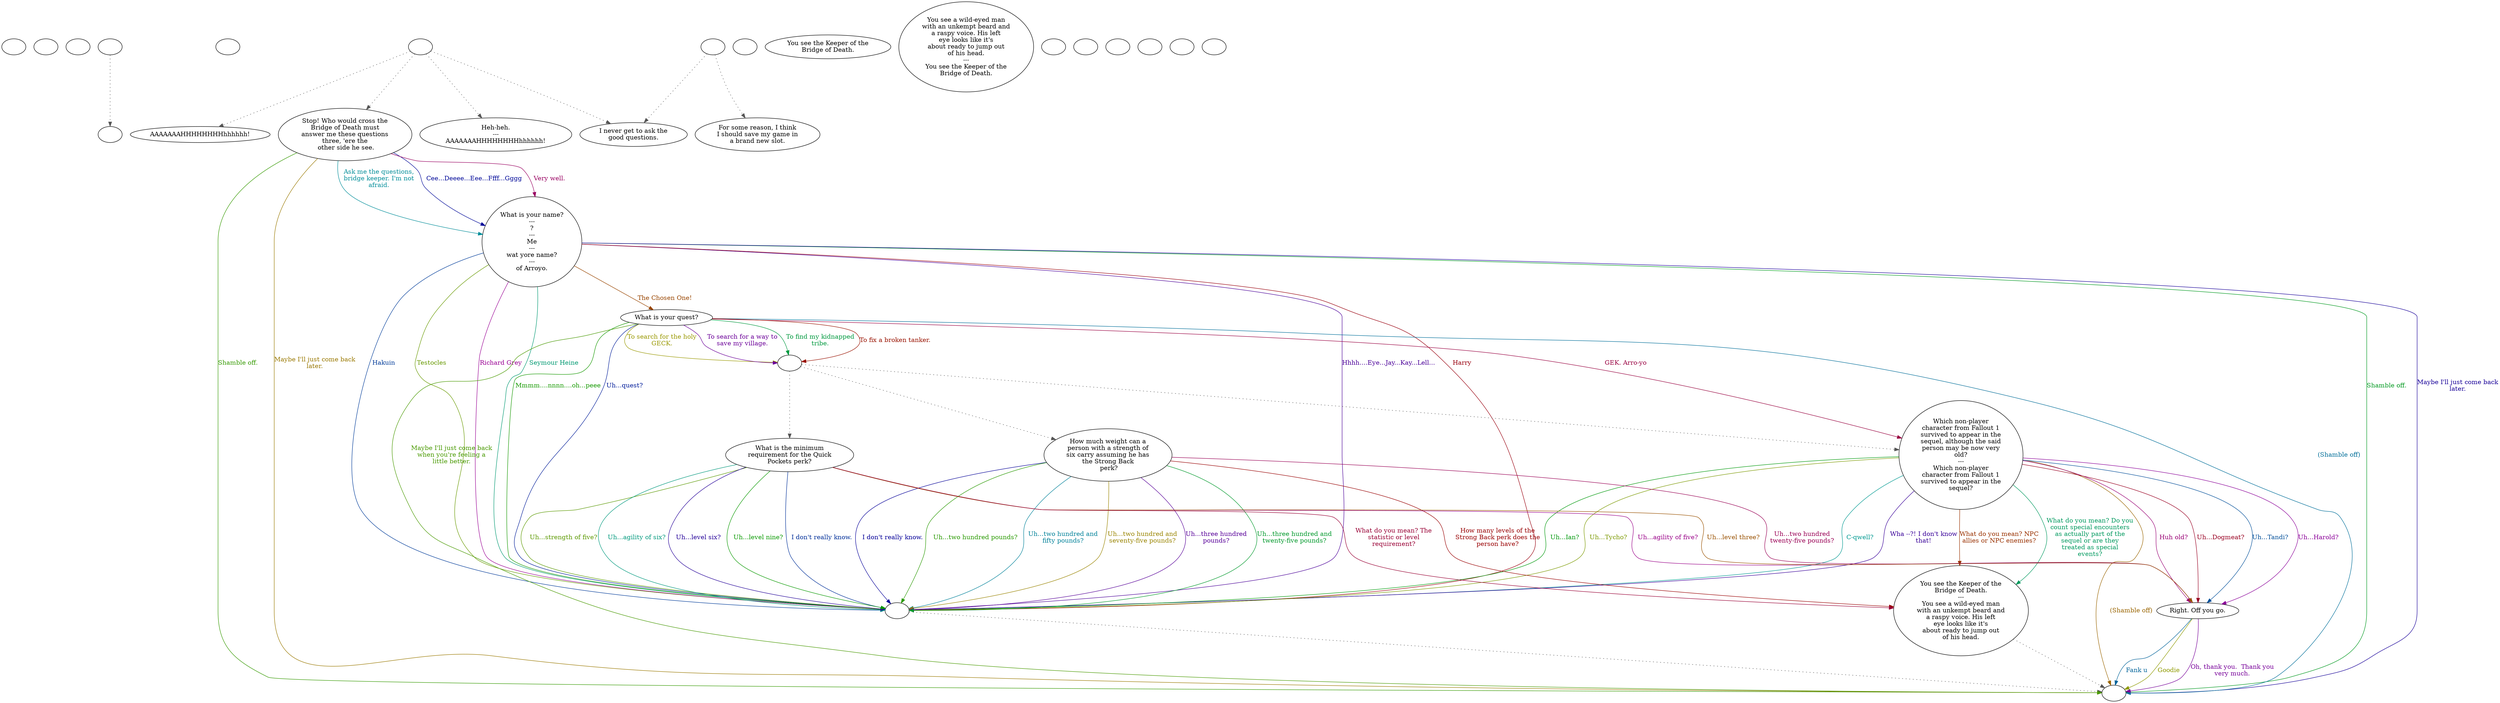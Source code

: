 digraph ecbridge {
  "checkPartyMembersNearDoor" [style=filled       fillcolor="#FFFFFF"       color="#000000"]
  "checkPartyMembersNearDoor" [label=""]
  "start" [style=filled       fillcolor="#FFFFFF"       color="#000000"]
  "start" [label=""]
  "critter_p_proc" [style=filled       fillcolor="#FFFFFF"       color="#000000"]
  "critter_p_proc" [label=""]
  "combat_p_proc" [style=filled       fillcolor="#FFFFFF"       color="#000000"]
  "combat_p_proc" -> "Do_cow" [style=dotted color="#555555"]
  "combat_p_proc" [label=""]
  "pickup_p_proc" [style=filled       fillcolor="#FFFFFF"       color="#000000"]
  "pickup_p_proc" [label=""]
  "talk_p_proc" [style=filled       fillcolor="#FFFFFF"       color="#000000"]
  "talk_p_proc" -> "Node001" [style=dotted color="#555555"]
  "talk_p_proc" -> "killPlayer" [style=dotted color="#555555"]
  "talk_p_proc" -> "killSelf" [style=dotted color="#555555"]
  "talk_p_proc" -> "selfLeave" [style=dotted color="#555555"]
  "talk_p_proc" [label=""]
  "destroy_p_proc" [style=filled       fillcolor="#FFFFFF"       color="#000000"]
  "destroy_p_proc" [label=""]
  "look_at_p_proc" [style=filled       fillcolor="#FFFFFF"       color="#000000"]
  "look_at_p_proc" [label="You see the Keeper of the\nBridge of Death."]
  "description_p_proc" [style=filled       fillcolor="#FFFFFF"       color="#000000"]
  "description_p_proc" [label="You see a wild-eyed man\nwith an unkempt beard and\na raspy voice. His left\neye looks like it's\nabout ready to jump out\nof his head.\n---\nYou see the Keeper of the\nBridge of Death."]
  "use_skill_on_p_proc" [style=filled       fillcolor="#FFFFFF"       color="#000000"]
  "use_skill_on_p_proc" [label=""]
  "damage_p_proc" [style=filled       fillcolor="#FFFFFF"       color="#000000"]
  "damage_p_proc" [label=""]
  "map_enter_p_proc" [style=filled       fillcolor="#FFFFFF"       color="#000000"]
  "map_enter_p_proc" [label=""]
  "timed_event_p_proc" [style=filled       fillcolor="#FFFFFF"       color="#000000"]
  "timed_event_p_proc" -> "Node011" [style=dotted color="#555555"]
  "timed_event_p_proc" -> "selfLeave" [style=dotted color="#555555"]
  "timed_event_p_proc" [label=""]
  "map_exit_p_proc" [style=filled       fillcolor="#FFFFFF"       color="#000000"]
  "map_exit_p_proc" [label=""]
  "Node998" [style=filled       fillcolor="#FFFFFF"       color="#000000"]
  "Node998" [label=""]
  "Node999" [style=filled       fillcolor="#FFFFFF"       color="#000000"]
  "Node999" [label=""]
  "Node001" [style=filled       fillcolor="#FFFFFF"       color="#000000"]
  "Node001" [label="Stop! Who would cross the\nBridge of Death must\nanswer me these questions\nthree, 'ere the\n other side he see."]
  "Node001" -> "Node002" [label="Cee...Deeee...Eee...Ffff...Gggg" color="#000899" fontcolor="#000899"]
  "Node001" -> "Node999" [label="Shamble off." color="#349900" fontcolor="#349900"]
  "Node001" -> "Node002" [label="Very well." color="#990061" fontcolor="#990061"]
  "Node001" -> "Node002" [label="Ask me the questions,\nbridge keeper. I'm not\nafraid." color="#008D99" fontcolor="#008D99"]
  "Node001" -> "Node999" [label="Maybe I'll just come back\nlater." color="#997800" fontcolor="#997800"]
  "Node002" [style=filled       fillcolor="#FFFFFF"       color="#000000"]
  "Node002" [label="What is your name?\n---\n?\n---\nMe\n---\nwat yore name?\n---\nof Arroyo."]
  "Node002" -> "Node009" [label="Hhhh....Eye...Jay...Kay...Lell..." color="#4B0099" fontcolor="#4B0099"]
  "Node002" -> "Node999" [label="Shamble off." color="#00991F" fontcolor="#00991F"]
  "Node002" -> "Node009" [label="Harry" color="#99000E" fontcolor="#99000E"]
  "Node002" -> "Node009" [label="Hakuin" color="#003B99" fontcolor="#003B99"]
  "Node002" -> "Node009" [label="Testocles" color="#679900" fontcolor="#679900"]
  "Node002" -> "Node009" [label="Richard Grey" color="#990094" fontcolor="#990094"]
  "Node002" -> "Node009" [label="Seymour Heine" color="#009971" fontcolor="#009971"]
  "Node002" -> "Node003" [label="The Chosen One!" color="#994500" fontcolor="#994500"]
  "Node002" -> "Node999" [label="Maybe I'll just come back\nlater." color="#180099" fontcolor="#180099"]
  "Node003" [style=filled       fillcolor="#FFFFFF"       color="#000000"]
  "Node003" [label="What is your quest?"]
  "Node003" -> "Node009" [label="Mmmm....nnnn....oh...peee" color="#159900" fontcolor="#159900"]
  "Node003" -> "Node004" [label="GEK. Arro-yo" color="#990041" fontcolor="#990041"]
  "Node003" -> "Node999" [label="(Shamble off)" color="#006E99" fontcolor="#006E99"]
  "Node003" -> "NodeRand" [label="To search for the holy\nGECK." color="#999800" fontcolor="#999800"]
  "Node003" -> "NodeRand" [label="To search for a way to\nsave my village." color="#6B0099" fontcolor="#6B0099"]
  "Node003" -> "NodeRand" [label="To find my kidnapped\ntribe." color="#00993E" fontcolor="#00993E"]
  "Node003" -> "NodeRand" [label="To fix a broken tanker." color="#991200" fontcolor="#991200"]
  "Node003" -> "Node009" [label="Uh...quest?" color="#001B99" fontcolor="#001B99"]
  "Node003" -> "Node999" [label="Maybe I'll just come back\nwhen you're feeling a\nlittle better." color="#489900" fontcolor="#489900"]
  "Node004" [style=filled       fillcolor="#FFFFFF"       color="#000000"]
  "Node004" [label="Which non-player\ncharacter from Fallout 1\nsurvived to appear in the\nsequel, although the said\nperson may be now very\nold?\n---\nWhich non-player\ncharacter from Fallout 1\nsurvived to appear in the\nsequel?"]
  "Node004" -> "Node007" [label="Huh old?" color="#990074" fontcolor="#990074"]
  "Node004" -> "Node009" [label="C-qwell?" color="#009991" fontcolor="#009991"]
  "Node004" -> "Node999" [label="(Shamble off)" color="#996400" fontcolor="#996400"]
  "Node004" -> "Node009" [label="Wha --?! I don't know\nthat!" color="#380099" fontcolor="#380099"]
  "Node004" -> "Node009" [label="Uh...Ian?" color="#00990B" fontcolor="#00990B"]
  "Node004" -> "Node007" [label="Uh...Dogmeat?" color="#990022" fontcolor="#990022"]
  "Node004" -> "Node007" [label="Uh...Tandi?" color="#004E99" fontcolor="#004E99"]
  "Node004" -> "Node009" [label="Uh...Tycho?" color="#7B9900" fontcolor="#7B9900"]
  "Node004" -> "Node007" [label="Uh...Harold?" color="#8B0099" fontcolor="#8B0099"]
  "Node004" -> "Node008" [label="What do you mean? Do you\ncount special encounters\nas actually part of the\nsequel or are they\ntreated as special\nevents?" color="#00995E" fontcolor="#00995E"]
  "Node004" -> "Node008" [label="What do you mean? NPC\nallies or NPC enemies?" color="#993100" fontcolor="#993100"]
  "Node005" [style=filled       fillcolor="#FFFFFF"       color="#000000"]
  "Node005" [label="How much weight can a\nperson with a strength of\nsix carry assuming he has\nthe Strong Back\n perk?"]
  "Node005" -> "Node009" [label="I don't really know." color="#050099" fontcolor="#050099"]
  "Node005" -> "Node009" [label="Uh...two hundred pounds?" color="#289900" fontcolor="#289900"]
  "Node005" -> "Node007" [label="Uh...two hundred\ntwenty-five pounds?" color="#990055" fontcolor="#990055"]
  "Node005" -> "Node009" [label="Uh...two hundred and\nfifty pounds?" color="#008199" fontcolor="#008199"]
  "Node005" -> "Node009" [label="Uh...two hundred and\nseventy-five pounds?" color="#998400" fontcolor="#998400"]
  "Node005" -> "Node009" [label="Uh...three hundred\npounds?" color="#570099" fontcolor="#570099"]
  "Node005" -> "Node009" [label="Uh...three hundred and\ntwenty-five pounds?" color="#00992B" fontcolor="#00992B"]
  "Node005" -> "Node008" [label="How many levels of the\nStrong Back perk does the\nperson have?" color="#990002" fontcolor="#990002"]
  "Node006" [style=filled       fillcolor="#FFFFFF"       color="#000000"]
  "Node006" [label="What is the minimum\nrequirement for the Quick\nPockets perk?"]
  "Node006" -> "Node009" [label="I don't really know." color="#002F99" fontcolor="#002F99"]
  "Node006" -> "Node009" [label="Uh...strength of five?" color="#5B9900" fontcolor="#5B9900"]
  "Node006" -> "Node007" [label="Uh...agility of five?" color="#990088" fontcolor="#990088"]
  "Node006" -> "Node009" [label="Uh...agility of six?" color="#00997D" fontcolor="#00997D"]
  "Node006" -> "Node007" [label="Uh...level three?" color="#995100" fontcolor="#995100"]
  "Node006" -> "Node009" [label="Uh...level six?" color="#240099" fontcolor="#240099"]
  "Node006" -> "Node009" [label="Uh...level nine?" color="#089900" fontcolor="#089900"]
  "Node006" -> "Node008" [label="What do you mean? The\nstatistic or level\nrequirement?" color="#990035" fontcolor="#990035"]
  "Node007" [style=filled       fillcolor="#FFFFFF"       color="#000000"]
  "Node007" [label="Right. Off you go."]
  "Node007" -> "Node999" [label="Fank u" color="#006299" fontcolor="#006299"]
  "Node007" -> "Node999" [label="Goodie" color="#8E9900" fontcolor="#8E9900"]
  "Node007" -> "Node999" [label="Oh, thank you.  Thank you\nvery much." color="#770099" fontcolor="#770099"]
  "Node008" [style=filled       fillcolor="#FFFFFF"       color="#000000"]
  "Node008" -> "Node999" [style=dotted color="#555555"]
  "Node008" [label="You see the Keeper of the\nBridge of Death.\n---\nYou see a wild-eyed man\nwith an unkempt beard and\na raspy voice. His left\neye looks like it's\nabout ready to jump out\nof his head."]
  "Node009" [style=filled       fillcolor="#FFFFFF"       color="#000000"]
  "Node009" -> "Node999" [style=dotted color="#555555"]
  "Node009" [label=""]
  "Node010" [style=filled       fillcolor="#FFFFFF"       color="#000000"]
  "Node010" [label=""]
  "Node011" [style=filled       fillcolor="#FFFFFF"       color="#000000"]
  "Node011" [label="For some reason, I think\nI should save my game in\na brand new slot."]
  "killPlayer" [style=filled       fillcolor="#FFFFFF"       color="#000000"]
  "killPlayer" [label="Heh-heh.\n---\nAAAAAAAHHHHHHHHhhhhhh!"]
  "killSelf" [style=filled       fillcolor="#FFFFFF"       color="#000000"]
  "killSelf" [label="AAAAAAAHHHHHHHHhhhhhh!"]
  "selfLeave" [style=filled       fillcolor="#FFFFFF"       color="#000000"]
  "selfLeave" [label="I never get to ask the\ngood questions."]
  "Do_cow" [style=filled       fillcolor="#FFFFFF"       color="#000000"]
  "Do_cow" [label=""]
  "NodeRand" [style=filled       fillcolor="#FFFFFF"       color="#000000"]
  "NodeRand" -> "Node004" [style=dotted color="#555555"]
  "NodeRand" -> "Node005" [style=dotted color="#555555"]
  "NodeRand" -> "Node006" [style=dotted color="#555555"]
  "NodeRand" [label=""]
}
